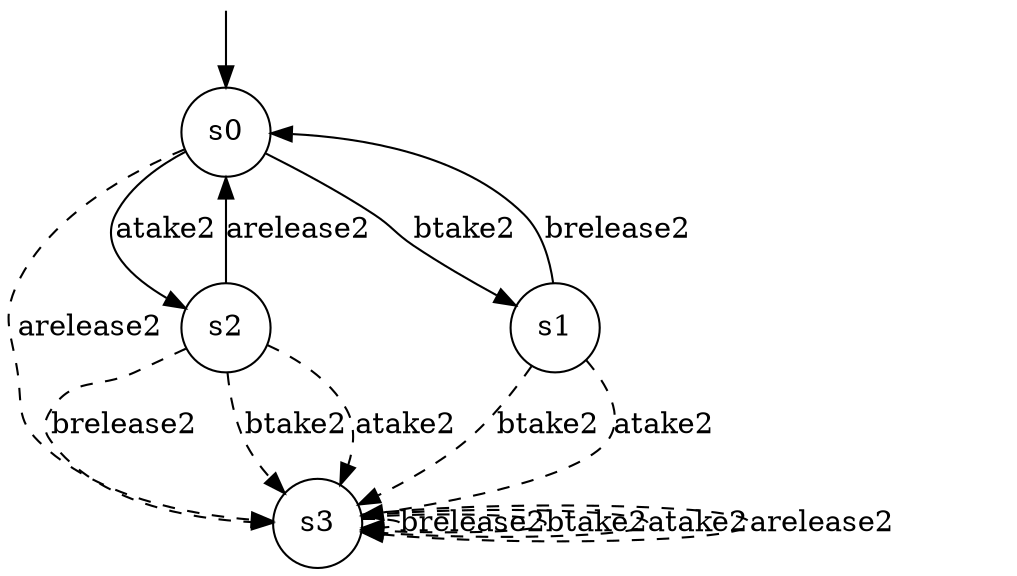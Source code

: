 digraph g {

	s0 [shape="circle" label="s0"];
	s1 [shape="circle" label="s3"];
	s2 [shape="circle" label="s2"];
	s3 [shape="circle" label="s1"];

	s3 -> s0 [modality="MUST", style="strict", label="brelease2"];
	s3 -> s1 [modality="MAY", style="dashed", label="btake2"];
	s1 -> s1 [modality="MAY", style="dashed", label="brelease2"];
	s1 -> s1 [modality="MAY", style="dashed", label="btake2"];
	s2 -> s1 [modality="MAY", style="dashed", label="brelease2"];
	s2 -> s0 [modality="MUST", style="strict", label="arelease2"];
	s0 -> s2 [modality="MUST", style="strict", label="atake2"];
	s1 -> s1 [modality="MAY", style="dashed", label="atake2"];
	s3 -> s1 [modality="MAY", style="dashed", label="atake2"];
	s1 -> s1 [modality="MAY", style="dashed", label="arelease2"];
	s2 -> s1 [modality="MAY", style="dashed", label="btake2"];
	s2 -> s1 [modality="MAY", style="dashed", label="atake2"];
	s0 -> s1 [modality="MAY", style="dashed", label="arelease2"];
	s0 -> s3 [modality="MUST", style="strict", label="btake2"];

__start0 [label="" shape="none" width="0" height="0"];
__start0 -> s0;
}
